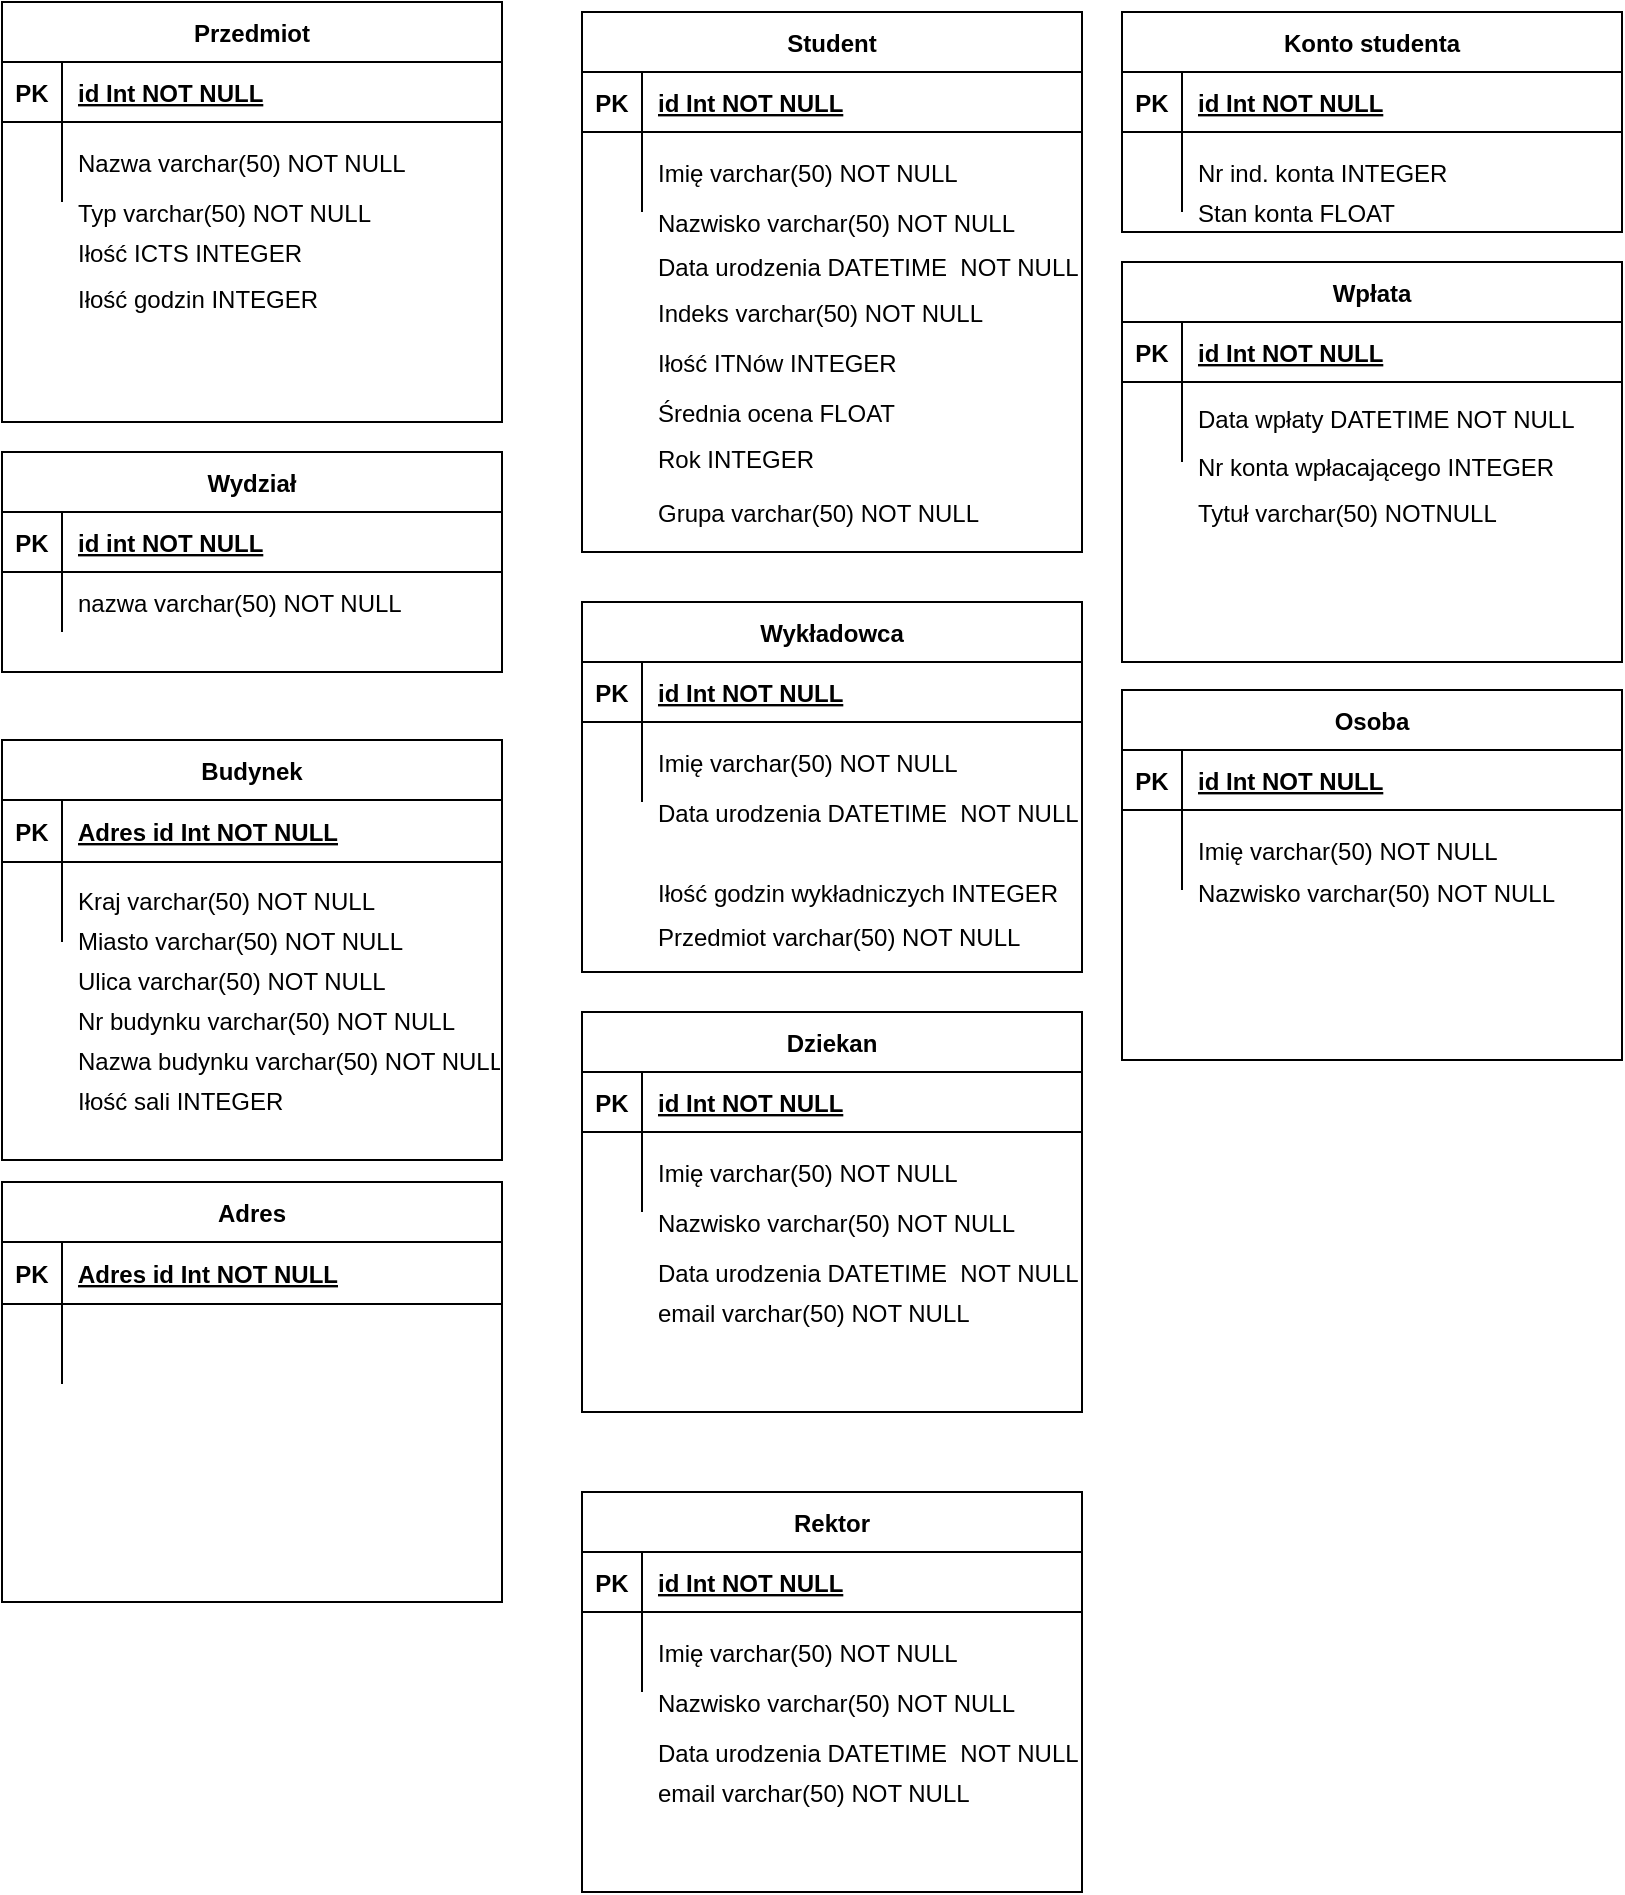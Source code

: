 <mxfile version="21.0.2" type="device"><diagram id="R2lEEEUBdFMjLlhIrx00" name="Page-1"><mxGraphModel dx="1247" dy="615" grid="1" gridSize="10" guides="1" tooltips="1" connect="1" arrows="1" fold="1" page="1" pageScale="1" pageWidth="850" pageHeight="1100" math="0" shadow="0" extFonts="Permanent Marker^https://fonts.googleapis.com/css?family=Permanent+Marker"><root><mxCell id="0"/><mxCell id="1" parent="0"/><mxCell id="C-vyLk0tnHw3VtMMgP7b-23" value="Wydział" style="shape=table;startSize=30;container=1;collapsible=1;childLayout=tableLayout;fixedRows=1;rowLines=0;fontStyle=1;align=center;resizeLast=1;" parent="1" vertex="1"><mxGeometry x="60" y="300" width="250" height="110" as="geometry"/></mxCell><mxCell id="C-vyLk0tnHw3VtMMgP7b-24" value="" style="shape=partialRectangle;collapsible=0;dropTarget=0;pointerEvents=0;fillColor=none;points=[[0,0.5],[1,0.5]];portConstraint=eastwest;top=0;left=0;right=0;bottom=1;" parent="C-vyLk0tnHw3VtMMgP7b-23" vertex="1"><mxGeometry y="30" width="250" height="30" as="geometry"/></mxCell><mxCell id="C-vyLk0tnHw3VtMMgP7b-25" value="PK" style="shape=partialRectangle;overflow=hidden;connectable=0;fillColor=none;top=0;left=0;bottom=0;right=0;fontStyle=1;" parent="C-vyLk0tnHw3VtMMgP7b-24" vertex="1"><mxGeometry width="30" height="30" as="geometry"><mxRectangle width="30" height="30" as="alternateBounds"/></mxGeometry></mxCell><mxCell id="C-vyLk0tnHw3VtMMgP7b-26" value="id int NOT NULL " style="shape=partialRectangle;overflow=hidden;connectable=0;fillColor=none;top=0;left=0;bottom=0;right=0;align=left;spacingLeft=6;fontStyle=5;" parent="C-vyLk0tnHw3VtMMgP7b-24" vertex="1"><mxGeometry x="30" width="220" height="30" as="geometry"><mxRectangle width="220" height="30" as="alternateBounds"/></mxGeometry></mxCell><mxCell id="C-vyLk0tnHw3VtMMgP7b-27" value="" style="shape=partialRectangle;collapsible=0;dropTarget=0;pointerEvents=0;fillColor=none;points=[[0,0.5],[1,0.5]];portConstraint=eastwest;top=0;left=0;right=0;bottom=0;" parent="C-vyLk0tnHw3VtMMgP7b-23" vertex="1"><mxGeometry y="60" width="250" height="30" as="geometry"/></mxCell><mxCell id="C-vyLk0tnHw3VtMMgP7b-28" value="" style="shape=partialRectangle;overflow=hidden;connectable=0;fillColor=none;top=0;left=0;bottom=0;right=0;" parent="C-vyLk0tnHw3VtMMgP7b-27" vertex="1"><mxGeometry width="30" height="30" as="geometry"><mxRectangle width="30" height="30" as="alternateBounds"/></mxGeometry></mxCell><mxCell id="C-vyLk0tnHw3VtMMgP7b-29" value="nazwa varchar(50) NOT NULL" style="shape=partialRectangle;overflow=hidden;connectable=0;fillColor=none;top=0;left=0;bottom=0;right=0;align=left;spacingLeft=6;" parent="C-vyLk0tnHw3VtMMgP7b-27" vertex="1"><mxGeometry x="30" width="220" height="30" as="geometry"><mxRectangle width="220" height="30" as="alternateBounds"/></mxGeometry></mxCell><mxCell id="XZ7wWGKTkMex5NdFxsW--2" value="Budynek" style="shape=table;startSize=30;container=1;collapsible=1;childLayout=tableLayout;fixedRows=1;rowLines=0;fontStyle=1;align=center;resizeLast=1;" vertex="1" parent="1"><mxGeometry x="60" y="444" width="250" height="210" as="geometry"/></mxCell><mxCell id="XZ7wWGKTkMex5NdFxsW--3" value="" style="shape=partialRectangle;collapsible=0;dropTarget=0;pointerEvents=0;fillColor=none;points=[[0,0.5],[1,0.5]];portConstraint=eastwest;top=0;left=0;right=0;bottom=1;" vertex="1" parent="XZ7wWGKTkMex5NdFxsW--2"><mxGeometry y="30" width="250" height="31" as="geometry"/></mxCell><mxCell id="XZ7wWGKTkMex5NdFxsW--4" value="PK" style="shape=partialRectangle;overflow=hidden;connectable=0;fillColor=none;top=0;left=0;bottom=0;right=0;fontStyle=1;" vertex="1" parent="XZ7wWGKTkMex5NdFxsW--3"><mxGeometry width="30" height="31" as="geometry"><mxRectangle width="30" height="31" as="alternateBounds"/></mxGeometry></mxCell><mxCell id="XZ7wWGKTkMex5NdFxsW--5" value="Adres id Int NOT NULL" style="shape=partialRectangle;overflow=hidden;connectable=0;fillColor=none;top=0;left=0;bottom=0;right=0;align=left;spacingLeft=6;fontStyle=5;" vertex="1" parent="XZ7wWGKTkMex5NdFxsW--3"><mxGeometry x="30" width="220" height="31" as="geometry"><mxRectangle width="220" height="31" as="alternateBounds"/></mxGeometry></mxCell><mxCell id="XZ7wWGKTkMex5NdFxsW--6" value="" style="shape=partialRectangle;collapsible=0;dropTarget=0;pointerEvents=0;fillColor=none;points=[[0,0.5],[1,0.5]];portConstraint=eastwest;top=0;left=0;right=0;bottom=0;" vertex="1" parent="XZ7wWGKTkMex5NdFxsW--2"><mxGeometry y="61" width="250" height="40" as="geometry"/></mxCell><mxCell id="XZ7wWGKTkMex5NdFxsW--7" value="" style="shape=partialRectangle;overflow=hidden;connectable=0;fillColor=none;top=0;left=0;bottom=0;right=0;fontStyle=1" vertex="1" parent="XZ7wWGKTkMex5NdFxsW--6"><mxGeometry width="30" height="40" as="geometry"><mxRectangle width="30" height="40" as="alternateBounds"/></mxGeometry></mxCell><mxCell id="XZ7wWGKTkMex5NdFxsW--8" value="" style="shape=partialRectangle;overflow=hidden;connectable=0;fillColor=none;top=0;left=0;bottom=0;right=0;align=left;spacingLeft=6;" vertex="1" parent="XZ7wWGKTkMex5NdFxsW--6"><mxGeometry x="30" width="220" height="40" as="geometry"><mxRectangle width="220" height="40" as="alternateBounds"/></mxGeometry></mxCell><mxCell id="XZ7wWGKTkMex5NdFxsW--9" value="Miasto varchar(50) NOT NULL" style="shape=partialRectangle;overflow=hidden;connectable=0;fillColor=none;top=0;left=0;bottom=0;right=0;align=left;spacingLeft=6;" vertex="1" parent="1"><mxGeometry x="90" y="524" width="220" height="40" as="geometry"><mxRectangle width="220" height="40" as="alternateBounds"/></mxGeometry></mxCell><mxCell id="XZ7wWGKTkMex5NdFxsW--10" value="Ulica varchar(50) NOT NULL" style="shape=partialRectangle;overflow=hidden;connectable=0;fillColor=none;top=0;left=0;bottom=0;right=0;align=left;spacingLeft=6;" vertex="1" parent="1"><mxGeometry x="90" y="544" width="220" height="40" as="geometry"><mxRectangle width="220" height="40" as="alternateBounds"/></mxGeometry></mxCell><mxCell id="XZ7wWGKTkMex5NdFxsW--11" value="Nr budynku varchar(50) NOT NULL" style="shape=partialRectangle;overflow=hidden;connectable=0;fillColor=none;top=0;left=0;bottom=0;right=0;align=left;spacingLeft=6;" vertex="1" parent="1"><mxGeometry x="90" y="564" width="220" height="40" as="geometry"><mxRectangle width="220" height="40" as="alternateBounds"/></mxGeometry></mxCell><mxCell id="XZ7wWGKTkMex5NdFxsW--13" value="Kraj varchar(50) NOT NULL" style="shape=partialRectangle;overflow=hidden;connectable=0;fillColor=none;top=0;left=0;bottom=0;right=0;align=left;spacingLeft=6;" vertex="1" parent="1"><mxGeometry x="90" y="504" width="220" height="40" as="geometry"><mxRectangle width="220" height="40" as="alternateBounds"/></mxGeometry></mxCell><mxCell id="XZ7wWGKTkMex5NdFxsW--18" value="Dziekan" style="shape=table;startSize=30;container=1;collapsible=1;childLayout=tableLayout;fixedRows=1;rowLines=0;fontStyle=1;align=center;resizeLast=1;" vertex="1" parent="1"><mxGeometry x="350" y="580" width="250" height="200" as="geometry"><mxRectangle x="290" y="120" width="70" height="30" as="alternateBounds"/></mxGeometry></mxCell><mxCell id="XZ7wWGKTkMex5NdFxsW--19" value="" style="shape=partialRectangle;collapsible=0;dropTarget=0;pointerEvents=0;fillColor=none;points=[[0,0.5],[1,0.5]];portConstraint=eastwest;top=0;left=0;right=0;bottom=1;" vertex="1" parent="XZ7wWGKTkMex5NdFxsW--18"><mxGeometry y="30" width="250" height="30" as="geometry"/></mxCell><mxCell id="XZ7wWGKTkMex5NdFxsW--20" value="PK" style="shape=partialRectangle;overflow=hidden;connectable=0;fillColor=none;top=0;left=0;bottom=0;right=0;fontStyle=1;" vertex="1" parent="XZ7wWGKTkMex5NdFxsW--19"><mxGeometry width="30" height="30" as="geometry"><mxRectangle width="30" height="30" as="alternateBounds"/></mxGeometry></mxCell><mxCell id="XZ7wWGKTkMex5NdFxsW--21" value="id Int NOT NULL" style="shape=partialRectangle;overflow=hidden;connectable=0;fillColor=none;top=0;left=0;bottom=0;right=0;align=left;spacingLeft=6;fontStyle=5;" vertex="1" parent="XZ7wWGKTkMex5NdFxsW--19"><mxGeometry x="30" width="220" height="30" as="geometry"><mxRectangle width="220" height="30" as="alternateBounds"/></mxGeometry></mxCell><mxCell id="XZ7wWGKTkMex5NdFxsW--22" value="" style="shape=partialRectangle;collapsible=0;dropTarget=0;pointerEvents=0;fillColor=none;points=[[0,0.5],[1,0.5]];portConstraint=eastwest;top=0;left=0;right=0;bottom=0;" vertex="1" parent="XZ7wWGKTkMex5NdFxsW--18"><mxGeometry y="60" width="250" height="40" as="geometry"/></mxCell><mxCell id="XZ7wWGKTkMex5NdFxsW--23" value="" style="shape=partialRectangle;overflow=hidden;connectable=0;fillColor=none;top=0;left=0;bottom=0;right=0;fontStyle=1" vertex="1" parent="XZ7wWGKTkMex5NdFxsW--22"><mxGeometry width="30" height="40" as="geometry"><mxRectangle width="30" height="40" as="alternateBounds"/></mxGeometry></mxCell><mxCell id="XZ7wWGKTkMex5NdFxsW--24" value="Imię varchar(50) NOT NULL" style="shape=partialRectangle;overflow=hidden;connectable=0;fillColor=none;top=0;left=0;bottom=0;right=0;align=left;spacingLeft=6;" vertex="1" parent="XZ7wWGKTkMex5NdFxsW--22"><mxGeometry x="30" width="220" height="40" as="geometry"><mxRectangle width="220" height="40" as="alternateBounds"/></mxGeometry></mxCell><mxCell id="XZ7wWGKTkMex5NdFxsW--25" value="Nazwisko varchar(50) NOT NULL" style="shape=partialRectangle;overflow=hidden;connectable=0;fillColor=none;top=0;left=0;bottom=0;right=0;align=left;spacingLeft=6;" vertex="1" parent="1"><mxGeometry x="380" y="665" width="220" height="40" as="geometry"><mxRectangle width="220" height="40" as="alternateBounds"/></mxGeometry></mxCell><mxCell id="XZ7wWGKTkMex5NdFxsW--26" value="Data urodzenia DATETIME  NOT NULL" style="shape=partialRectangle;overflow=hidden;connectable=0;fillColor=none;top=0;left=0;bottom=0;right=0;align=left;spacingLeft=6;" vertex="1" parent="1"><mxGeometry x="380" y="690" width="220" height="40" as="geometry"><mxRectangle width="220" height="40" as="alternateBounds"/></mxGeometry></mxCell><mxCell id="XZ7wWGKTkMex5NdFxsW--28" value="Student" style="shape=table;startSize=30;container=1;collapsible=1;childLayout=tableLayout;fixedRows=1;rowLines=0;fontStyle=1;align=center;resizeLast=1;" vertex="1" parent="1"><mxGeometry x="350" y="80" width="250" height="270" as="geometry"><mxRectangle x="290" y="120" width="70" height="30" as="alternateBounds"/></mxGeometry></mxCell><mxCell id="XZ7wWGKTkMex5NdFxsW--29" value="" style="shape=partialRectangle;collapsible=0;dropTarget=0;pointerEvents=0;fillColor=none;points=[[0,0.5],[1,0.5]];portConstraint=eastwest;top=0;left=0;right=0;bottom=1;" vertex="1" parent="XZ7wWGKTkMex5NdFxsW--28"><mxGeometry y="30" width="250" height="30" as="geometry"/></mxCell><mxCell id="XZ7wWGKTkMex5NdFxsW--30" value="PK" style="shape=partialRectangle;overflow=hidden;connectable=0;fillColor=none;top=0;left=0;bottom=0;right=0;fontStyle=1;" vertex="1" parent="XZ7wWGKTkMex5NdFxsW--29"><mxGeometry width="30" height="30" as="geometry"><mxRectangle width="30" height="30" as="alternateBounds"/></mxGeometry></mxCell><mxCell id="XZ7wWGKTkMex5NdFxsW--31" value="id Int NOT NULL" style="shape=partialRectangle;overflow=hidden;connectable=0;fillColor=none;top=0;left=0;bottom=0;right=0;align=left;spacingLeft=6;fontStyle=5;" vertex="1" parent="XZ7wWGKTkMex5NdFxsW--29"><mxGeometry x="30" width="220" height="30" as="geometry"><mxRectangle width="220" height="30" as="alternateBounds"/></mxGeometry></mxCell><mxCell id="XZ7wWGKTkMex5NdFxsW--32" value="" style="shape=partialRectangle;collapsible=0;dropTarget=0;pointerEvents=0;fillColor=none;points=[[0,0.5],[1,0.5]];portConstraint=eastwest;top=0;left=0;right=0;bottom=0;" vertex="1" parent="XZ7wWGKTkMex5NdFxsW--28"><mxGeometry y="60" width="250" height="40" as="geometry"/></mxCell><mxCell id="XZ7wWGKTkMex5NdFxsW--33" value="" style="shape=partialRectangle;overflow=hidden;connectable=0;fillColor=none;top=0;left=0;bottom=0;right=0;fontStyle=1" vertex="1" parent="XZ7wWGKTkMex5NdFxsW--32"><mxGeometry width="30" height="40" as="geometry"><mxRectangle width="30" height="40" as="alternateBounds"/></mxGeometry></mxCell><mxCell id="XZ7wWGKTkMex5NdFxsW--34" value="Imię varchar(50) NOT NULL" style="shape=partialRectangle;overflow=hidden;connectable=0;fillColor=none;top=0;left=0;bottom=0;right=0;align=left;spacingLeft=6;" vertex="1" parent="XZ7wWGKTkMex5NdFxsW--32"><mxGeometry x="30" width="220" height="40" as="geometry"><mxRectangle width="220" height="40" as="alternateBounds"/></mxGeometry></mxCell><mxCell id="XZ7wWGKTkMex5NdFxsW--35" value="Nazwisko varchar(50) NOT NULL" style="shape=partialRectangle;overflow=hidden;connectable=0;fillColor=none;top=0;left=0;bottom=0;right=0;align=left;spacingLeft=6;" vertex="1" parent="1"><mxGeometry x="380" y="165" width="220" height="40" as="geometry"><mxRectangle width="220" height="40" as="alternateBounds"/></mxGeometry></mxCell><mxCell id="XZ7wWGKTkMex5NdFxsW--36" value="Data urodzenia DATETIME  NOT NULL" style="shape=partialRectangle;overflow=hidden;connectable=0;fillColor=none;top=0;left=0;bottom=0;right=0;align=left;spacingLeft=6;" vertex="1" parent="1"><mxGeometry x="380" y="187" width="220" height="40" as="geometry"><mxRectangle width="220" height="40" as="alternateBounds"/></mxGeometry></mxCell><mxCell id="XZ7wWGKTkMex5NdFxsW--38" value="Indeks varchar(50) NOT NULL" style="shape=partialRectangle;overflow=hidden;connectable=0;fillColor=none;top=0;left=0;bottom=0;right=0;align=left;spacingLeft=6;" vertex="1" parent="1"><mxGeometry x="380" y="210" width="220" height="40" as="geometry"><mxRectangle width="220" height="40" as="alternateBounds"/></mxGeometry></mxCell><mxCell id="XZ7wWGKTkMex5NdFxsW--39" value="Iłość ITNów INTEGER" style="shape=partialRectangle;overflow=hidden;connectable=0;fillColor=none;top=0;left=0;bottom=0;right=0;align=left;spacingLeft=6;" vertex="1" parent="1"><mxGeometry x="380" y="235" width="220" height="40" as="geometry"><mxRectangle width="220" height="40" as="alternateBounds"/></mxGeometry></mxCell><mxCell id="XZ7wWGKTkMex5NdFxsW--40" value="Średnia ocena FLOAT" style="shape=partialRectangle;overflow=hidden;connectable=0;fillColor=none;top=0;left=0;bottom=0;right=0;align=left;spacingLeft=6;" vertex="1" parent="1"><mxGeometry x="380" y="260" width="220" height="40" as="geometry"><mxRectangle width="220" height="40" as="alternateBounds"/></mxGeometry></mxCell><mxCell id="XZ7wWGKTkMex5NdFxsW--41" value="Nazwa budynku varchar(50) NOT NULL" style="shape=partialRectangle;overflow=hidden;connectable=0;fillColor=none;top=0;left=0;bottom=0;right=0;align=left;spacingLeft=6;" vertex="1" parent="1"><mxGeometry x="90" y="584" width="220" height="40" as="geometry"><mxRectangle width="220" height="40" as="alternateBounds"/></mxGeometry></mxCell><mxCell id="XZ7wWGKTkMex5NdFxsW--42" value="Wykładowca" style="shape=table;startSize=30;container=1;collapsible=1;childLayout=tableLayout;fixedRows=1;rowLines=0;fontStyle=1;align=center;resizeLast=1;" vertex="1" parent="1"><mxGeometry x="350" y="375" width="250" height="185" as="geometry"><mxRectangle x="290" y="120" width="70" height="30" as="alternateBounds"/></mxGeometry></mxCell><mxCell id="XZ7wWGKTkMex5NdFxsW--43" value="" style="shape=partialRectangle;collapsible=0;dropTarget=0;pointerEvents=0;fillColor=none;points=[[0,0.5],[1,0.5]];portConstraint=eastwest;top=0;left=0;right=0;bottom=1;" vertex="1" parent="XZ7wWGKTkMex5NdFxsW--42"><mxGeometry y="30" width="250" height="30" as="geometry"/></mxCell><mxCell id="XZ7wWGKTkMex5NdFxsW--44" value="PK" style="shape=partialRectangle;overflow=hidden;connectable=0;fillColor=none;top=0;left=0;bottom=0;right=0;fontStyle=1;" vertex="1" parent="XZ7wWGKTkMex5NdFxsW--43"><mxGeometry width="30" height="30" as="geometry"><mxRectangle width="30" height="30" as="alternateBounds"/></mxGeometry></mxCell><mxCell id="XZ7wWGKTkMex5NdFxsW--45" value="id Int NOT NULL" style="shape=partialRectangle;overflow=hidden;connectable=0;fillColor=none;top=0;left=0;bottom=0;right=0;align=left;spacingLeft=6;fontStyle=5;" vertex="1" parent="XZ7wWGKTkMex5NdFxsW--43"><mxGeometry x="30" width="220" height="30" as="geometry"><mxRectangle width="220" height="30" as="alternateBounds"/></mxGeometry></mxCell><mxCell id="XZ7wWGKTkMex5NdFxsW--46" value="" style="shape=partialRectangle;collapsible=0;dropTarget=0;pointerEvents=0;fillColor=none;points=[[0,0.5],[1,0.5]];portConstraint=eastwest;top=0;left=0;right=0;bottom=0;" vertex="1" parent="XZ7wWGKTkMex5NdFxsW--42"><mxGeometry y="60" width="250" height="40" as="geometry"/></mxCell><mxCell id="XZ7wWGKTkMex5NdFxsW--47" value="" style="shape=partialRectangle;overflow=hidden;connectable=0;fillColor=none;top=0;left=0;bottom=0;right=0;fontStyle=1" vertex="1" parent="XZ7wWGKTkMex5NdFxsW--46"><mxGeometry width="30" height="40" as="geometry"><mxRectangle width="30" height="40" as="alternateBounds"/></mxGeometry></mxCell><mxCell id="XZ7wWGKTkMex5NdFxsW--48" value="Imię varchar(50) NOT NULL" style="shape=partialRectangle;overflow=hidden;connectable=0;fillColor=none;top=0;left=0;bottom=0;right=0;align=left;spacingLeft=6;" vertex="1" parent="XZ7wWGKTkMex5NdFxsW--46"><mxGeometry x="30" width="220" height="40" as="geometry"><mxRectangle width="220" height="40" as="alternateBounds"/></mxGeometry></mxCell><mxCell id="XZ7wWGKTkMex5NdFxsW--49" value="Nazwisko varchar(50) NOT NULL" style="shape=partialRectangle;overflow=hidden;connectable=0;fillColor=none;top=0;left=0;bottom=0;right=0;align=left;spacingLeft=6;" vertex="1" parent="1"><mxGeometry x="650" y="500" width="220" height="40" as="geometry"><mxRectangle width="220" height="40" as="alternateBounds"/></mxGeometry></mxCell><mxCell id="XZ7wWGKTkMex5NdFxsW--50" value="Data urodzenia DATETIME  NOT NULL" style="shape=partialRectangle;overflow=hidden;connectable=0;fillColor=none;top=0;left=0;bottom=0;right=0;align=left;spacingLeft=6;" vertex="1" parent="1"><mxGeometry x="380" y="460" width="220" height="40" as="geometry"><mxRectangle width="220" height="40" as="alternateBounds"/></mxGeometry></mxCell><mxCell id="XZ7wWGKTkMex5NdFxsW--52" value="Iłość godzin wykładniczych INTEGER" style="shape=partialRectangle;overflow=hidden;connectable=0;fillColor=none;top=0;left=0;bottom=0;right=0;align=left;spacingLeft=6;" vertex="1" parent="1"><mxGeometry x="380" y="500" width="220" height="40" as="geometry"><mxRectangle width="220" height="40" as="alternateBounds"/></mxGeometry></mxCell><mxCell id="XZ7wWGKTkMex5NdFxsW--54" value="Stan konta FLOAT" style="shape=partialRectangle;overflow=hidden;connectable=0;fillColor=none;top=0;left=0;bottom=0;right=0;align=left;spacingLeft=6;" vertex="1" parent="1"><mxGeometry x="650" y="160" width="220" height="40" as="geometry"><mxRectangle width="220" height="40" as="alternateBounds"/></mxGeometry></mxCell><mxCell id="XZ7wWGKTkMex5NdFxsW--55" value="Konto studenta" style="shape=table;startSize=30;container=1;collapsible=1;childLayout=tableLayout;fixedRows=1;rowLines=0;fontStyle=1;align=center;resizeLast=1;" vertex="1" parent="1"><mxGeometry x="620" y="80" width="250" height="110" as="geometry"><mxRectangle x="290" y="120" width="70" height="30" as="alternateBounds"/></mxGeometry></mxCell><mxCell id="XZ7wWGKTkMex5NdFxsW--56" value="" style="shape=partialRectangle;collapsible=0;dropTarget=0;pointerEvents=0;fillColor=none;points=[[0,0.5],[1,0.5]];portConstraint=eastwest;top=0;left=0;right=0;bottom=1;" vertex="1" parent="XZ7wWGKTkMex5NdFxsW--55"><mxGeometry y="30" width="250" height="30" as="geometry"/></mxCell><mxCell id="XZ7wWGKTkMex5NdFxsW--57" value="PK" style="shape=partialRectangle;overflow=hidden;connectable=0;fillColor=none;top=0;left=0;bottom=0;right=0;fontStyle=1;" vertex="1" parent="XZ7wWGKTkMex5NdFxsW--56"><mxGeometry width="30" height="30" as="geometry"><mxRectangle width="30" height="30" as="alternateBounds"/></mxGeometry></mxCell><mxCell id="XZ7wWGKTkMex5NdFxsW--58" value="id Int NOT NULL" style="shape=partialRectangle;overflow=hidden;connectable=0;fillColor=none;top=0;left=0;bottom=0;right=0;align=left;spacingLeft=6;fontStyle=5;" vertex="1" parent="XZ7wWGKTkMex5NdFxsW--56"><mxGeometry x="30" width="220" height="30" as="geometry"><mxRectangle width="220" height="30" as="alternateBounds"/></mxGeometry></mxCell><mxCell id="XZ7wWGKTkMex5NdFxsW--59" value="" style="shape=partialRectangle;collapsible=0;dropTarget=0;pointerEvents=0;fillColor=none;points=[[0,0.5],[1,0.5]];portConstraint=eastwest;top=0;left=0;right=0;bottom=0;" vertex="1" parent="XZ7wWGKTkMex5NdFxsW--55"><mxGeometry y="60" width="250" height="40" as="geometry"/></mxCell><mxCell id="XZ7wWGKTkMex5NdFxsW--60" value="" style="shape=partialRectangle;overflow=hidden;connectable=0;fillColor=none;top=0;left=0;bottom=0;right=0;fontStyle=1" vertex="1" parent="XZ7wWGKTkMex5NdFxsW--59"><mxGeometry width="30" height="40" as="geometry"><mxRectangle width="30" height="40" as="alternateBounds"/></mxGeometry></mxCell><mxCell id="XZ7wWGKTkMex5NdFxsW--61" value="Nr ind. konta INTEGER" style="shape=partialRectangle;overflow=hidden;connectable=0;fillColor=none;top=0;left=0;bottom=0;right=0;align=left;spacingLeft=6;" vertex="1" parent="XZ7wWGKTkMex5NdFxsW--59"><mxGeometry x="30" width="220" height="40" as="geometry"><mxRectangle width="220" height="40" as="alternateBounds"/></mxGeometry></mxCell><mxCell id="XZ7wWGKTkMex5NdFxsW--63" value="Wpłata" style="shape=table;startSize=30;container=1;collapsible=1;childLayout=tableLayout;fixedRows=1;rowLines=0;fontStyle=1;align=center;resizeLast=1;" vertex="1" parent="1"><mxGeometry x="620" y="205" width="250" height="200" as="geometry"><mxRectangle x="290" y="120" width="70" height="30" as="alternateBounds"/></mxGeometry></mxCell><mxCell id="XZ7wWGKTkMex5NdFxsW--64" value="" style="shape=partialRectangle;collapsible=0;dropTarget=0;pointerEvents=0;fillColor=none;points=[[0,0.5],[1,0.5]];portConstraint=eastwest;top=0;left=0;right=0;bottom=1;" vertex="1" parent="XZ7wWGKTkMex5NdFxsW--63"><mxGeometry y="30" width="250" height="30" as="geometry"/></mxCell><mxCell id="XZ7wWGKTkMex5NdFxsW--65" value="PK" style="shape=partialRectangle;overflow=hidden;connectable=0;fillColor=none;top=0;left=0;bottom=0;right=0;fontStyle=1;" vertex="1" parent="XZ7wWGKTkMex5NdFxsW--64"><mxGeometry width="30" height="30" as="geometry"><mxRectangle width="30" height="30" as="alternateBounds"/></mxGeometry></mxCell><mxCell id="XZ7wWGKTkMex5NdFxsW--66" value="id Int NOT NULL" style="shape=partialRectangle;overflow=hidden;connectable=0;fillColor=none;top=0;left=0;bottom=0;right=0;align=left;spacingLeft=6;fontStyle=5;" vertex="1" parent="XZ7wWGKTkMex5NdFxsW--64"><mxGeometry x="30" width="220" height="30" as="geometry"><mxRectangle width="220" height="30" as="alternateBounds"/></mxGeometry></mxCell><mxCell id="XZ7wWGKTkMex5NdFxsW--67" value="" style="shape=partialRectangle;collapsible=0;dropTarget=0;pointerEvents=0;fillColor=none;points=[[0,0.5],[1,0.5]];portConstraint=eastwest;top=0;left=0;right=0;bottom=0;" vertex="1" parent="XZ7wWGKTkMex5NdFxsW--63"><mxGeometry y="60" width="250" height="40" as="geometry"/></mxCell><mxCell id="XZ7wWGKTkMex5NdFxsW--68" value="" style="shape=partialRectangle;overflow=hidden;connectable=0;fillColor=none;top=0;left=0;bottom=0;right=0;fontStyle=1" vertex="1" parent="XZ7wWGKTkMex5NdFxsW--67"><mxGeometry width="30" height="40" as="geometry"><mxRectangle width="30" height="40" as="alternateBounds"/></mxGeometry></mxCell><mxCell id="XZ7wWGKTkMex5NdFxsW--69" value="" style="shape=partialRectangle;overflow=hidden;connectable=0;fillColor=none;top=0;left=0;bottom=0;right=0;align=left;spacingLeft=6;" vertex="1" parent="XZ7wWGKTkMex5NdFxsW--67"><mxGeometry x="30" width="220" height="40" as="geometry"><mxRectangle width="220" height="40" as="alternateBounds"/></mxGeometry></mxCell><mxCell id="XZ7wWGKTkMex5NdFxsW--77" value="Data wpłaty DATETIME NOT NULL" style="shape=partialRectangle;overflow=hidden;connectable=0;fillColor=none;top=0;left=0;bottom=0;right=0;align=left;spacingLeft=6;" vertex="1" parent="1"><mxGeometry x="650" y="263" width="220" height="40" as="geometry"><mxRectangle width="220" height="40" as="alternateBounds"/></mxGeometry></mxCell><mxCell id="XZ7wWGKTkMex5NdFxsW--78" value="Nr konta wpłacającego INTEGER" style="shape=partialRectangle;overflow=hidden;connectable=0;fillColor=none;top=0;left=0;bottom=0;right=0;align=left;spacingLeft=6;" vertex="1" parent="1"><mxGeometry x="650" y="287" width="220" height="40" as="geometry"><mxRectangle width="220" height="40" as="alternateBounds"/></mxGeometry></mxCell><mxCell id="XZ7wWGKTkMex5NdFxsW--79" value="Iłość sali INTEGER" style="shape=partialRectangle;overflow=hidden;connectable=0;fillColor=none;top=0;left=0;bottom=0;right=0;align=left;spacingLeft=6;" vertex="1" parent="1"><mxGeometry x="90" y="604" width="220" height="40" as="geometry"><mxRectangle width="220" height="40" as="alternateBounds"/></mxGeometry></mxCell><mxCell id="XZ7wWGKTkMex5NdFxsW--90" value="Rektor" style="shape=table;startSize=30;container=1;collapsible=1;childLayout=tableLayout;fixedRows=1;rowLines=0;fontStyle=1;align=center;resizeLast=1;" vertex="1" parent="1"><mxGeometry x="350" y="820" width="250" height="200" as="geometry"><mxRectangle x="290" y="120" width="70" height="30" as="alternateBounds"/></mxGeometry></mxCell><mxCell id="XZ7wWGKTkMex5NdFxsW--91" value="" style="shape=partialRectangle;collapsible=0;dropTarget=0;pointerEvents=0;fillColor=none;points=[[0,0.5],[1,0.5]];portConstraint=eastwest;top=0;left=0;right=0;bottom=1;" vertex="1" parent="XZ7wWGKTkMex5NdFxsW--90"><mxGeometry y="30" width="250" height="30" as="geometry"/></mxCell><mxCell id="XZ7wWGKTkMex5NdFxsW--92" value="PK" style="shape=partialRectangle;overflow=hidden;connectable=0;fillColor=none;top=0;left=0;bottom=0;right=0;fontStyle=1;" vertex="1" parent="XZ7wWGKTkMex5NdFxsW--91"><mxGeometry width="30" height="30" as="geometry"><mxRectangle width="30" height="30" as="alternateBounds"/></mxGeometry></mxCell><mxCell id="XZ7wWGKTkMex5NdFxsW--93" value="id Int NOT NULL" style="shape=partialRectangle;overflow=hidden;connectable=0;fillColor=none;top=0;left=0;bottom=0;right=0;align=left;spacingLeft=6;fontStyle=5;" vertex="1" parent="XZ7wWGKTkMex5NdFxsW--91"><mxGeometry x="30" width="220" height="30" as="geometry"><mxRectangle width="220" height="30" as="alternateBounds"/></mxGeometry></mxCell><mxCell id="XZ7wWGKTkMex5NdFxsW--94" value="" style="shape=partialRectangle;collapsible=0;dropTarget=0;pointerEvents=0;fillColor=none;points=[[0,0.5],[1,0.5]];portConstraint=eastwest;top=0;left=0;right=0;bottom=0;" vertex="1" parent="XZ7wWGKTkMex5NdFxsW--90"><mxGeometry y="60" width="250" height="40" as="geometry"/></mxCell><mxCell id="XZ7wWGKTkMex5NdFxsW--95" value="" style="shape=partialRectangle;overflow=hidden;connectable=0;fillColor=none;top=0;left=0;bottom=0;right=0;fontStyle=1" vertex="1" parent="XZ7wWGKTkMex5NdFxsW--94"><mxGeometry width="30" height="40" as="geometry"><mxRectangle width="30" height="40" as="alternateBounds"/></mxGeometry></mxCell><mxCell id="XZ7wWGKTkMex5NdFxsW--96" value="Imię varchar(50) NOT NULL" style="shape=partialRectangle;overflow=hidden;connectable=0;fillColor=none;top=0;left=0;bottom=0;right=0;align=left;spacingLeft=6;" vertex="1" parent="XZ7wWGKTkMex5NdFxsW--94"><mxGeometry x="30" width="220" height="40" as="geometry"><mxRectangle width="220" height="40" as="alternateBounds"/></mxGeometry></mxCell><mxCell id="XZ7wWGKTkMex5NdFxsW--97" value="Nazwisko varchar(50) NOT NULL" style="shape=partialRectangle;overflow=hidden;connectable=0;fillColor=none;top=0;left=0;bottom=0;right=0;align=left;spacingLeft=6;" vertex="1" parent="1"><mxGeometry x="380" y="905" width="220" height="40" as="geometry"><mxRectangle width="220" height="40" as="alternateBounds"/></mxGeometry></mxCell><mxCell id="XZ7wWGKTkMex5NdFxsW--98" value="Data urodzenia DATETIME  NOT NULL" style="shape=partialRectangle;overflow=hidden;connectable=0;fillColor=none;top=0;left=0;bottom=0;right=0;align=left;spacingLeft=6;" vertex="1" parent="1"><mxGeometry x="380" y="930" width="220" height="40" as="geometry"><mxRectangle width="220" height="40" as="alternateBounds"/></mxGeometry></mxCell><mxCell id="XZ7wWGKTkMex5NdFxsW--99" value="Tytuł varchar(50) NOTNULL" style="shape=partialRectangle;overflow=hidden;connectable=0;fillColor=none;top=0;left=0;bottom=0;right=0;align=left;spacingLeft=6;" vertex="1" parent="1"><mxGeometry x="650" y="310" width="220" height="40" as="geometry"><mxRectangle width="220" height="40" as="alternateBounds"/></mxGeometry></mxCell><mxCell id="XZ7wWGKTkMex5NdFxsW--100" value="Przedmiot varchar(50) NOT NULL" style="shape=partialRectangle;overflow=hidden;connectable=0;fillColor=none;top=0;left=0;bottom=0;right=0;align=left;spacingLeft=6;" vertex="1" parent="1"><mxGeometry x="380" y="522" width="220" height="40" as="geometry"><mxRectangle width="220" height="40" as="alternateBounds"/></mxGeometry></mxCell><mxCell id="XZ7wWGKTkMex5NdFxsW--101" value="Przedmiot" style="shape=table;startSize=30;container=1;collapsible=1;childLayout=tableLayout;fixedRows=1;rowLines=0;fontStyle=1;align=center;resizeLast=1;" vertex="1" parent="1"><mxGeometry x="60" y="75" width="250" height="210" as="geometry"><mxRectangle x="290" y="120" width="70" height="30" as="alternateBounds"/></mxGeometry></mxCell><mxCell id="XZ7wWGKTkMex5NdFxsW--102" value="" style="shape=partialRectangle;collapsible=0;dropTarget=0;pointerEvents=0;fillColor=none;points=[[0,0.5],[1,0.5]];portConstraint=eastwest;top=0;left=0;right=0;bottom=1;" vertex="1" parent="XZ7wWGKTkMex5NdFxsW--101"><mxGeometry y="30" width="250" height="30" as="geometry"/></mxCell><mxCell id="XZ7wWGKTkMex5NdFxsW--103" value="PK" style="shape=partialRectangle;overflow=hidden;connectable=0;fillColor=none;top=0;left=0;bottom=0;right=0;fontStyle=1;" vertex="1" parent="XZ7wWGKTkMex5NdFxsW--102"><mxGeometry width="30" height="30" as="geometry"><mxRectangle width="30" height="30" as="alternateBounds"/></mxGeometry></mxCell><mxCell id="XZ7wWGKTkMex5NdFxsW--104" value="id Int NOT NULL" style="shape=partialRectangle;overflow=hidden;connectable=0;fillColor=none;top=0;left=0;bottom=0;right=0;align=left;spacingLeft=6;fontStyle=5;" vertex="1" parent="XZ7wWGKTkMex5NdFxsW--102"><mxGeometry x="30" width="220" height="30" as="geometry"><mxRectangle width="220" height="30" as="alternateBounds"/></mxGeometry></mxCell><mxCell id="XZ7wWGKTkMex5NdFxsW--105" value="" style="shape=partialRectangle;collapsible=0;dropTarget=0;pointerEvents=0;fillColor=none;points=[[0,0.5],[1,0.5]];portConstraint=eastwest;top=0;left=0;right=0;bottom=0;" vertex="1" parent="XZ7wWGKTkMex5NdFxsW--101"><mxGeometry y="60" width="250" height="40" as="geometry"/></mxCell><mxCell id="XZ7wWGKTkMex5NdFxsW--106" value="" style="shape=partialRectangle;overflow=hidden;connectable=0;fillColor=none;top=0;left=0;bottom=0;right=0;fontStyle=1" vertex="1" parent="XZ7wWGKTkMex5NdFxsW--105"><mxGeometry width="30" height="40" as="geometry"><mxRectangle width="30" height="40" as="alternateBounds"/></mxGeometry></mxCell><mxCell id="XZ7wWGKTkMex5NdFxsW--107" value="Nazwa varchar(50) NOT NULL" style="shape=partialRectangle;overflow=hidden;connectable=0;fillColor=none;top=0;left=0;bottom=0;right=0;align=left;spacingLeft=6;" vertex="1" parent="XZ7wWGKTkMex5NdFxsW--105"><mxGeometry x="30" width="220" height="40" as="geometry"><mxRectangle width="220" height="40" as="alternateBounds"/></mxGeometry></mxCell><mxCell id="XZ7wWGKTkMex5NdFxsW--108" value="Iłość ICTS INTEGER" style="shape=partialRectangle;overflow=hidden;connectable=0;fillColor=none;top=0;left=0;bottom=0;right=0;align=left;spacingLeft=6;" vertex="1" parent="1"><mxGeometry x="90" y="180" width="220" height="40" as="geometry"><mxRectangle width="220" height="40" as="alternateBounds"/></mxGeometry></mxCell><mxCell id="XZ7wWGKTkMex5NdFxsW--109" value="Typ varchar(50) NOT NULL" style="shape=partialRectangle;overflow=hidden;connectable=0;fillColor=none;top=0;left=0;bottom=0;right=0;align=left;spacingLeft=6;" vertex="1" parent="1"><mxGeometry x="90" y="160" width="220" height="40" as="geometry"><mxRectangle width="220" height="40" as="alternateBounds"/></mxGeometry></mxCell><mxCell id="XZ7wWGKTkMex5NdFxsW--110" value="Iłość godzin INTEGER" style="shape=partialRectangle;overflow=hidden;connectable=0;fillColor=none;top=0;left=0;bottom=0;right=0;align=left;spacingLeft=6;" vertex="1" parent="1"><mxGeometry x="90" y="203" width="220" height="40" as="geometry"><mxRectangle width="220" height="40" as="alternateBounds"/></mxGeometry></mxCell><mxCell id="XZ7wWGKTkMex5NdFxsW--114" value="Rok INTEGER" style="shape=partialRectangle;overflow=hidden;connectable=0;fillColor=none;top=0;left=0;bottom=0;right=0;align=left;spacingLeft=6;" vertex="1" parent="1"><mxGeometry x="380" y="283" width="220" height="40" as="geometry"><mxRectangle width="220" height="40" as="alternateBounds"/></mxGeometry></mxCell><mxCell id="XZ7wWGKTkMex5NdFxsW--115" value="Grupa varchar(50) NOT NULL" style="shape=partialRectangle;overflow=hidden;connectable=0;fillColor=none;top=0;left=0;bottom=0;right=0;align=left;spacingLeft=6;" vertex="1" parent="1"><mxGeometry x="380" y="310" width="220" height="40" as="geometry"><mxRectangle width="220" height="40" as="alternateBounds"/></mxGeometry></mxCell><mxCell id="XZ7wWGKTkMex5NdFxsW--116" value="email varchar(50) NOT NULL" style="shape=partialRectangle;overflow=hidden;connectable=0;fillColor=none;top=0;left=0;bottom=0;right=0;align=left;spacingLeft=6;" vertex="1" parent="1"><mxGeometry x="380" y="710" width="220" height="40" as="geometry"><mxRectangle width="220" height="40" as="alternateBounds"/></mxGeometry></mxCell><mxCell id="XZ7wWGKTkMex5NdFxsW--117" value="email varchar(50) NOT NULL" style="shape=partialRectangle;overflow=hidden;connectable=0;fillColor=none;top=0;left=0;bottom=0;right=0;align=left;spacingLeft=6;" vertex="1" parent="1"><mxGeometry x="380" y="950" width="220" height="40" as="geometry"><mxRectangle width="220" height="40" as="alternateBounds"/></mxGeometry></mxCell><mxCell id="XZ7wWGKTkMex5NdFxsW--118" value="Adres" style="shape=table;startSize=30;container=1;collapsible=1;childLayout=tableLayout;fixedRows=1;rowLines=0;fontStyle=1;align=center;resizeLast=1;" vertex="1" parent="1"><mxGeometry x="60" y="665" width="250" height="210" as="geometry"/></mxCell><mxCell id="XZ7wWGKTkMex5NdFxsW--119" value="" style="shape=partialRectangle;collapsible=0;dropTarget=0;pointerEvents=0;fillColor=none;points=[[0,0.5],[1,0.5]];portConstraint=eastwest;top=0;left=0;right=0;bottom=1;" vertex="1" parent="XZ7wWGKTkMex5NdFxsW--118"><mxGeometry y="30" width="250" height="31" as="geometry"/></mxCell><mxCell id="XZ7wWGKTkMex5NdFxsW--120" value="PK" style="shape=partialRectangle;overflow=hidden;connectable=0;fillColor=none;top=0;left=0;bottom=0;right=0;fontStyle=1;" vertex="1" parent="XZ7wWGKTkMex5NdFxsW--119"><mxGeometry width="30" height="31" as="geometry"><mxRectangle width="30" height="31" as="alternateBounds"/></mxGeometry></mxCell><mxCell id="XZ7wWGKTkMex5NdFxsW--121" value="Adres id Int NOT NULL" style="shape=partialRectangle;overflow=hidden;connectable=0;fillColor=none;top=0;left=0;bottom=0;right=0;align=left;spacingLeft=6;fontStyle=5;" vertex="1" parent="XZ7wWGKTkMex5NdFxsW--119"><mxGeometry x="30" width="220" height="31" as="geometry"><mxRectangle width="220" height="31" as="alternateBounds"/></mxGeometry></mxCell><mxCell id="XZ7wWGKTkMex5NdFxsW--122" value="" style="shape=partialRectangle;collapsible=0;dropTarget=0;pointerEvents=0;fillColor=none;points=[[0,0.5],[1,0.5]];portConstraint=eastwest;top=0;left=0;right=0;bottom=0;" vertex="1" parent="XZ7wWGKTkMex5NdFxsW--118"><mxGeometry y="61" width="250" height="40" as="geometry"/></mxCell><mxCell id="XZ7wWGKTkMex5NdFxsW--123" value="" style="shape=partialRectangle;overflow=hidden;connectable=0;fillColor=none;top=0;left=0;bottom=0;right=0;fontStyle=1" vertex="1" parent="XZ7wWGKTkMex5NdFxsW--122"><mxGeometry width="30" height="40" as="geometry"><mxRectangle width="30" height="40" as="alternateBounds"/></mxGeometry></mxCell><mxCell id="XZ7wWGKTkMex5NdFxsW--124" value="" style="shape=partialRectangle;overflow=hidden;connectable=0;fillColor=none;top=0;left=0;bottom=0;right=0;align=left;spacingLeft=6;" vertex="1" parent="XZ7wWGKTkMex5NdFxsW--122"><mxGeometry x="30" width="220" height="40" as="geometry"><mxRectangle width="220" height="40" as="alternateBounds"/></mxGeometry></mxCell><mxCell id="XZ7wWGKTkMex5NdFxsW--125" value="Osoba" style="shape=table;startSize=30;container=1;collapsible=1;childLayout=tableLayout;fixedRows=1;rowLines=0;fontStyle=1;align=center;resizeLast=1;" vertex="1" parent="1"><mxGeometry x="620" y="419" width="250" height="185" as="geometry"><mxRectangle x="290" y="120" width="70" height="30" as="alternateBounds"/></mxGeometry></mxCell><mxCell id="XZ7wWGKTkMex5NdFxsW--126" value="" style="shape=partialRectangle;collapsible=0;dropTarget=0;pointerEvents=0;fillColor=none;points=[[0,0.5],[1,0.5]];portConstraint=eastwest;top=0;left=0;right=0;bottom=1;" vertex="1" parent="XZ7wWGKTkMex5NdFxsW--125"><mxGeometry y="30" width="250" height="30" as="geometry"/></mxCell><mxCell id="XZ7wWGKTkMex5NdFxsW--127" value="PK" style="shape=partialRectangle;overflow=hidden;connectable=0;fillColor=none;top=0;left=0;bottom=0;right=0;fontStyle=1;" vertex="1" parent="XZ7wWGKTkMex5NdFxsW--126"><mxGeometry width="30" height="30" as="geometry"><mxRectangle width="30" height="30" as="alternateBounds"/></mxGeometry></mxCell><mxCell id="XZ7wWGKTkMex5NdFxsW--128" value="id Int NOT NULL" style="shape=partialRectangle;overflow=hidden;connectable=0;fillColor=none;top=0;left=0;bottom=0;right=0;align=left;spacingLeft=6;fontStyle=5;" vertex="1" parent="XZ7wWGKTkMex5NdFxsW--126"><mxGeometry x="30" width="220" height="30" as="geometry"><mxRectangle width="220" height="30" as="alternateBounds"/></mxGeometry></mxCell><mxCell id="XZ7wWGKTkMex5NdFxsW--129" value="" style="shape=partialRectangle;collapsible=0;dropTarget=0;pointerEvents=0;fillColor=none;points=[[0,0.5],[1,0.5]];portConstraint=eastwest;top=0;left=0;right=0;bottom=0;" vertex="1" parent="XZ7wWGKTkMex5NdFxsW--125"><mxGeometry y="60" width="250" height="40" as="geometry"/></mxCell><mxCell id="XZ7wWGKTkMex5NdFxsW--130" value="" style="shape=partialRectangle;overflow=hidden;connectable=0;fillColor=none;top=0;left=0;bottom=0;right=0;fontStyle=1" vertex="1" parent="XZ7wWGKTkMex5NdFxsW--129"><mxGeometry width="30" height="40" as="geometry"><mxRectangle width="30" height="40" as="alternateBounds"/></mxGeometry></mxCell><mxCell id="XZ7wWGKTkMex5NdFxsW--131" value="Imię varchar(50) NOT NULL" style="shape=partialRectangle;overflow=hidden;connectable=0;fillColor=none;top=0;left=0;bottom=0;right=0;align=left;spacingLeft=6;" vertex="1" parent="XZ7wWGKTkMex5NdFxsW--129"><mxGeometry x="30" width="220" height="40" as="geometry"><mxRectangle width="220" height="40" as="alternateBounds"/></mxGeometry></mxCell></root></mxGraphModel></diagram></mxfile>